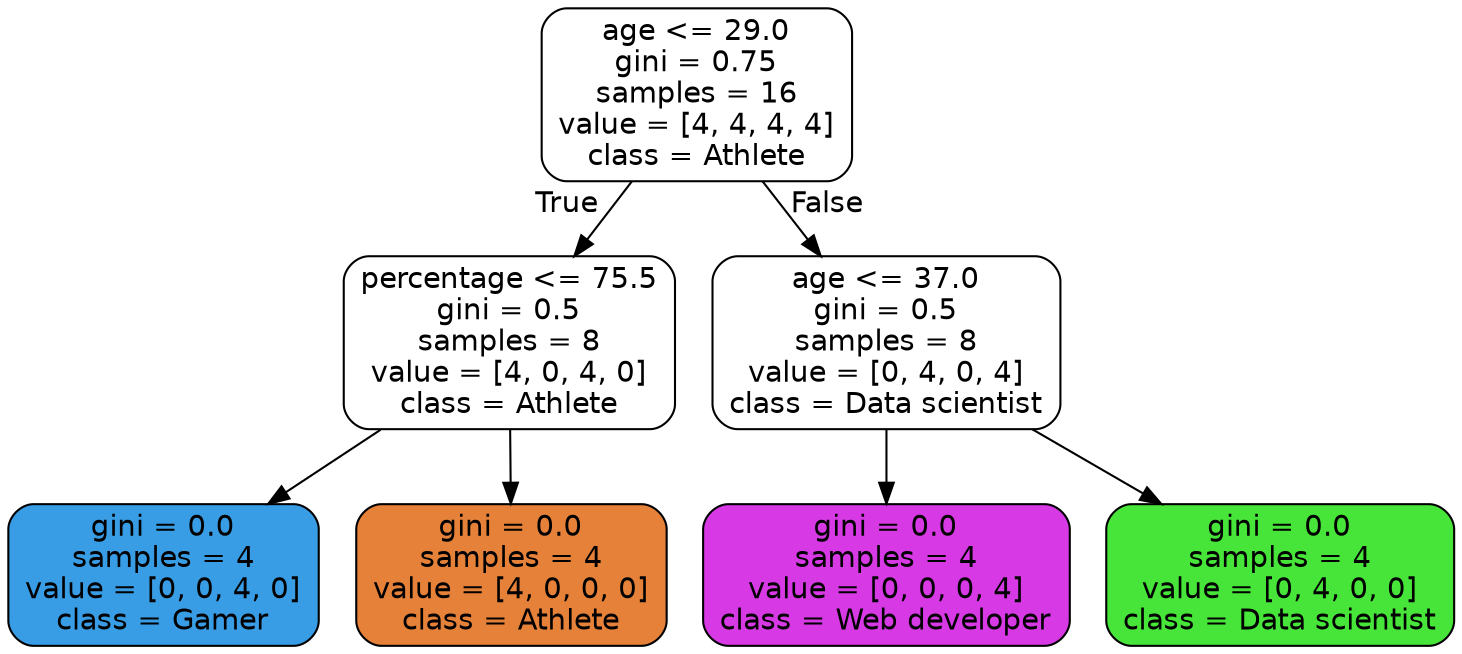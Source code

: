 digraph Tree {
node [shape=box, style="filled, rounded", color="black", fontname="helvetica"] ;
edge [fontname="helvetica"] ;
0 [label="age <= 29.0\ngini = 0.75\nsamples = 16\nvalue = [4, 4, 4, 4]\nclass = Athlete", fillcolor="#ffffff"] ;
1 [label="percentage <= 75.5\ngini = 0.5\nsamples = 8\nvalue = [4, 0, 4, 0]\nclass = Athlete", fillcolor="#ffffff"] ;
0 -> 1 [labeldistance=2.5, labelangle=45, headlabel="True"] ;
2 [label="gini = 0.0\nsamples = 4\nvalue = [0, 0, 4, 0]\nclass = Gamer", fillcolor="#399de5"] ;
1 -> 2 ;
3 [label="gini = 0.0\nsamples = 4\nvalue = [4, 0, 0, 0]\nclass = Athlete", fillcolor="#e58139"] ;
1 -> 3 ;
4 [label="age <= 37.0\ngini = 0.5\nsamples = 8\nvalue = [0, 4, 0, 4]\nclass = Data scientist", fillcolor="#ffffff"] ;
0 -> 4 [labeldistance=2.5, labelangle=-45, headlabel="False"] ;
5 [label="gini = 0.0\nsamples = 4\nvalue = [0, 0, 0, 4]\nclass = Web developer", fillcolor="#d739e5"] ;
4 -> 5 ;
6 [label="gini = 0.0\nsamples = 4\nvalue = [0, 4, 0, 0]\nclass = Data scientist", fillcolor="#47e539"] ;
4 -> 6 ;
}